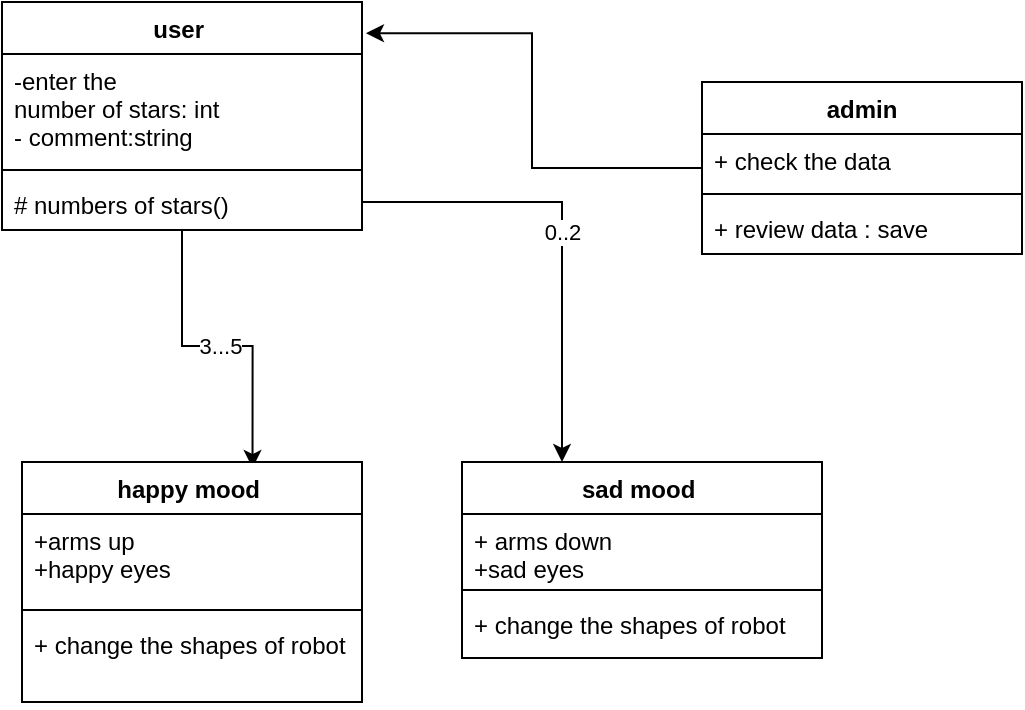 <mxfile version="14.6.13" type="device"><diagram id="nmcNl3jqKHO6vwoUk3Yd" name="Page-1"><mxGraphModel dx="768" dy="482" grid="1" gridSize="10" guides="1" tooltips="1" connect="1" arrows="1" fold="1" page="1" pageScale="1" pageWidth="827" pageHeight="1169" math="0" shadow="0"><root><mxCell id="0"/><mxCell id="1" parent="0"/><mxCell id="qi3XfbeggcoEjMWLVVzH-19" value="3...5" style="edgeStyle=orthogonalEdgeStyle;rounded=0;orthogonalLoop=1;jettySize=auto;html=1;entryX=0.678;entryY=0.025;entryDx=0;entryDy=0;entryPerimeter=0;" edge="1" parent="1" source="qi3XfbeggcoEjMWLVVzH-1" target="qi3XfbeggcoEjMWLVVzH-9"><mxGeometry relative="1" as="geometry"/></mxCell><mxCell id="qi3XfbeggcoEjMWLVVzH-20" value="0..2" style="edgeStyle=orthogonalEdgeStyle;rounded=0;orthogonalLoop=1;jettySize=auto;html=1;" edge="1" parent="1" source="qi3XfbeggcoEjMWLVVzH-1" target="qi3XfbeggcoEjMWLVVzH-5"><mxGeometry relative="1" as="geometry"><Array as="points"><mxPoint x="360" y="150"/></Array></mxGeometry></mxCell><mxCell id="qi3XfbeggcoEjMWLVVzH-1" value="user " style="swimlane;fontStyle=1;align=center;verticalAlign=top;childLayout=stackLayout;horizontal=1;startSize=26;horizontalStack=0;resizeParent=1;resizeParentMax=0;resizeLast=0;collapsible=1;marginBottom=0;" vertex="1" parent="1"><mxGeometry x="80" y="50" width="180" height="114" as="geometry"/></mxCell><mxCell id="qi3XfbeggcoEjMWLVVzH-2" value="-enter the &#10;number of stars: int&#10;- comment:string" style="text;strokeColor=none;fillColor=none;align=left;verticalAlign=top;spacingLeft=4;spacingRight=4;overflow=hidden;rotatable=0;points=[[0,0.5],[1,0.5]];portConstraint=eastwest;" vertex="1" parent="qi3XfbeggcoEjMWLVVzH-1"><mxGeometry y="26" width="180" height="54" as="geometry"/></mxCell><mxCell id="qi3XfbeggcoEjMWLVVzH-3" value="" style="line;strokeWidth=1;fillColor=none;align=left;verticalAlign=middle;spacingTop=-1;spacingLeft=3;spacingRight=3;rotatable=0;labelPosition=right;points=[];portConstraint=eastwest;" vertex="1" parent="qi3XfbeggcoEjMWLVVzH-1"><mxGeometry y="80" width="180" height="8" as="geometry"/></mxCell><mxCell id="qi3XfbeggcoEjMWLVVzH-4" value="# numbers of stars() " style="text;strokeColor=none;fillColor=none;align=left;verticalAlign=top;spacingLeft=4;spacingRight=4;overflow=hidden;rotatable=0;points=[[0,0.5],[1,0.5]];portConstraint=eastwest;" vertex="1" parent="qi3XfbeggcoEjMWLVVzH-1"><mxGeometry y="88" width="180" height="26" as="geometry"/></mxCell><mxCell id="qi3XfbeggcoEjMWLVVzH-5" value="sad mood " style="swimlane;fontStyle=1;align=center;verticalAlign=top;childLayout=stackLayout;horizontal=1;startSize=26;horizontalStack=0;resizeParent=1;resizeParentMax=0;resizeLast=0;collapsible=1;marginBottom=0;" vertex="1" parent="1"><mxGeometry x="310" y="280" width="180" height="98" as="geometry"/></mxCell><mxCell id="qi3XfbeggcoEjMWLVVzH-6" value="+ arms down&#10;+sad eyes" style="text;strokeColor=none;fillColor=none;align=left;verticalAlign=top;spacingLeft=4;spacingRight=4;overflow=hidden;rotatable=0;points=[[0,0.5],[1,0.5]];portConstraint=eastwest;" vertex="1" parent="qi3XfbeggcoEjMWLVVzH-5"><mxGeometry y="26" width="180" height="34" as="geometry"/></mxCell><mxCell id="qi3XfbeggcoEjMWLVVzH-7" value="" style="line;strokeWidth=1;fillColor=none;align=left;verticalAlign=middle;spacingTop=-1;spacingLeft=3;spacingRight=3;rotatable=0;labelPosition=right;points=[];portConstraint=eastwest;" vertex="1" parent="qi3XfbeggcoEjMWLVVzH-5"><mxGeometry y="60" width="180" height="8" as="geometry"/></mxCell><mxCell id="qi3XfbeggcoEjMWLVVzH-8" value="+ change the shapes of robot" style="text;strokeColor=none;fillColor=none;align=left;verticalAlign=top;spacingLeft=4;spacingRight=4;overflow=hidden;rotatable=0;points=[[0,0.5],[1,0.5]];portConstraint=eastwest;" vertex="1" parent="qi3XfbeggcoEjMWLVVzH-5"><mxGeometry y="68" width="180" height="30" as="geometry"/></mxCell><mxCell id="qi3XfbeggcoEjMWLVVzH-9" value="happy mood " style="swimlane;fontStyle=1;align=center;verticalAlign=top;childLayout=stackLayout;horizontal=1;startSize=26;horizontalStack=0;resizeParent=1;resizeParentMax=0;resizeLast=0;collapsible=1;marginBottom=0;" vertex="1" parent="1"><mxGeometry x="90" y="280" width="170" height="120" as="geometry"/></mxCell><mxCell id="qi3XfbeggcoEjMWLVVzH-10" value="+arms up &#10;+happy eyes" style="text;strokeColor=none;fillColor=none;align=left;verticalAlign=top;spacingLeft=4;spacingRight=4;overflow=hidden;rotatable=0;points=[[0,0.5],[1,0.5]];portConstraint=eastwest;" vertex="1" parent="qi3XfbeggcoEjMWLVVzH-9"><mxGeometry y="26" width="170" height="44" as="geometry"/></mxCell><mxCell id="qi3XfbeggcoEjMWLVVzH-11" value="" style="line;strokeWidth=1;fillColor=none;align=left;verticalAlign=middle;spacingTop=-1;spacingLeft=3;spacingRight=3;rotatable=0;labelPosition=right;points=[];portConstraint=eastwest;" vertex="1" parent="qi3XfbeggcoEjMWLVVzH-9"><mxGeometry y="70" width="170" height="8" as="geometry"/></mxCell><mxCell id="qi3XfbeggcoEjMWLVVzH-12" value="+ change the shapes of robot" style="text;strokeColor=none;fillColor=none;align=left;verticalAlign=top;spacingLeft=4;spacingRight=4;overflow=hidden;rotatable=0;points=[[0,0.5],[1,0.5]];portConstraint=eastwest;" vertex="1" parent="qi3XfbeggcoEjMWLVVzH-9"><mxGeometry y="78" width="170" height="42" as="geometry"/></mxCell><mxCell id="qi3XfbeggcoEjMWLVVzH-21" style="edgeStyle=orthogonalEdgeStyle;rounded=0;orthogonalLoop=1;jettySize=auto;html=1;entryX=1.011;entryY=0.137;entryDx=0;entryDy=0;entryPerimeter=0;" edge="1" parent="1" source="qi3XfbeggcoEjMWLVVzH-13" target="qi3XfbeggcoEjMWLVVzH-1"><mxGeometry relative="1" as="geometry"/></mxCell><mxCell id="qi3XfbeggcoEjMWLVVzH-13" value="admin" style="swimlane;fontStyle=1;align=center;verticalAlign=top;childLayout=stackLayout;horizontal=1;startSize=26;horizontalStack=0;resizeParent=1;resizeParentMax=0;resizeLast=0;collapsible=1;marginBottom=0;" vertex="1" parent="1"><mxGeometry x="430" y="90" width="160" height="86" as="geometry"/></mxCell><mxCell id="qi3XfbeggcoEjMWLVVzH-14" value="+ check the data" style="text;strokeColor=none;fillColor=none;align=left;verticalAlign=top;spacingLeft=4;spacingRight=4;overflow=hidden;rotatable=0;points=[[0,0.5],[1,0.5]];portConstraint=eastwest;" vertex="1" parent="qi3XfbeggcoEjMWLVVzH-13"><mxGeometry y="26" width="160" height="26" as="geometry"/></mxCell><mxCell id="qi3XfbeggcoEjMWLVVzH-15" value="" style="line;strokeWidth=1;fillColor=none;align=left;verticalAlign=middle;spacingTop=-1;spacingLeft=3;spacingRight=3;rotatable=0;labelPosition=right;points=[];portConstraint=eastwest;" vertex="1" parent="qi3XfbeggcoEjMWLVVzH-13"><mxGeometry y="52" width="160" height="8" as="geometry"/></mxCell><mxCell id="qi3XfbeggcoEjMWLVVzH-16" value="+ review data : save " style="text;strokeColor=none;fillColor=none;align=left;verticalAlign=top;spacingLeft=4;spacingRight=4;overflow=hidden;rotatable=0;points=[[0,0.5],[1,0.5]];portConstraint=eastwest;" vertex="1" parent="qi3XfbeggcoEjMWLVVzH-13"><mxGeometry y="60" width="160" height="26" as="geometry"/></mxCell></root></mxGraphModel></diagram></mxfile>